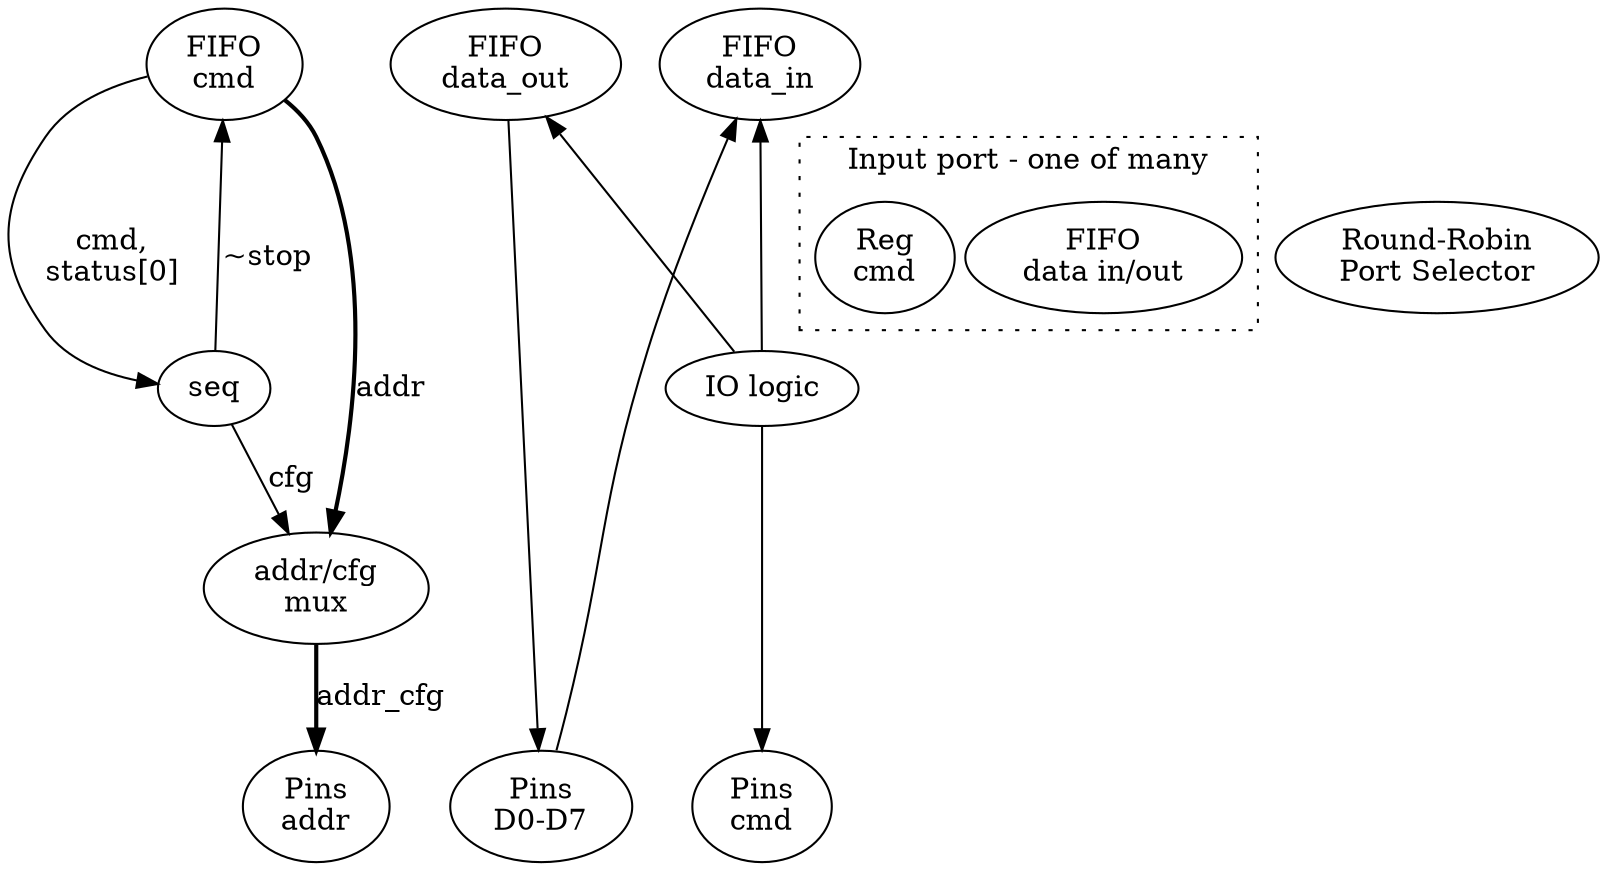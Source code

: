 digraph {
//	newrank=true;

	{rank="source";	<FIFO\ncmd>; <FIFO\ndata_out>; <FIFO\ndata_in>}
	{rank="same"; <seq>}
	{rank="sink"; <Pins\naddr>; <Pins\ncmd>; <Pins\nD0-D7>}

	subgraph cluster_port {
	label="Input port - one of many";
		graph[style=dotted];
		<FIFO\ndata in/out>
		<Reg\ncmd>
	}
	<FIFO\ndata in/out><Round-Robin\nPort Selector>

	<FIFO\ncmd> -> <seq> [label="cmd,\nstatus[0]"]
	<seq> -> <FIFO\ncmd> [label="~stop"]

	<seq> -> <addr/cfg\nmux> [label="cfg"]
	<addr/cfg\nmux> -> <Pins\naddr> [label="addr_cfg"; style="bold"]
	<FIFO\ncmd> -> <addr/cfg\nmux> [label="addr"; style="bold"]
	

	<IO logic> -> <Pins\ncmd>
	<IO logic> -> <FIFO\ndata_out> -> <Pins\nD0-D7> -> <FIFO\ndata_in>
	<IO logic> -> <FIFO\ndata_in>
}
